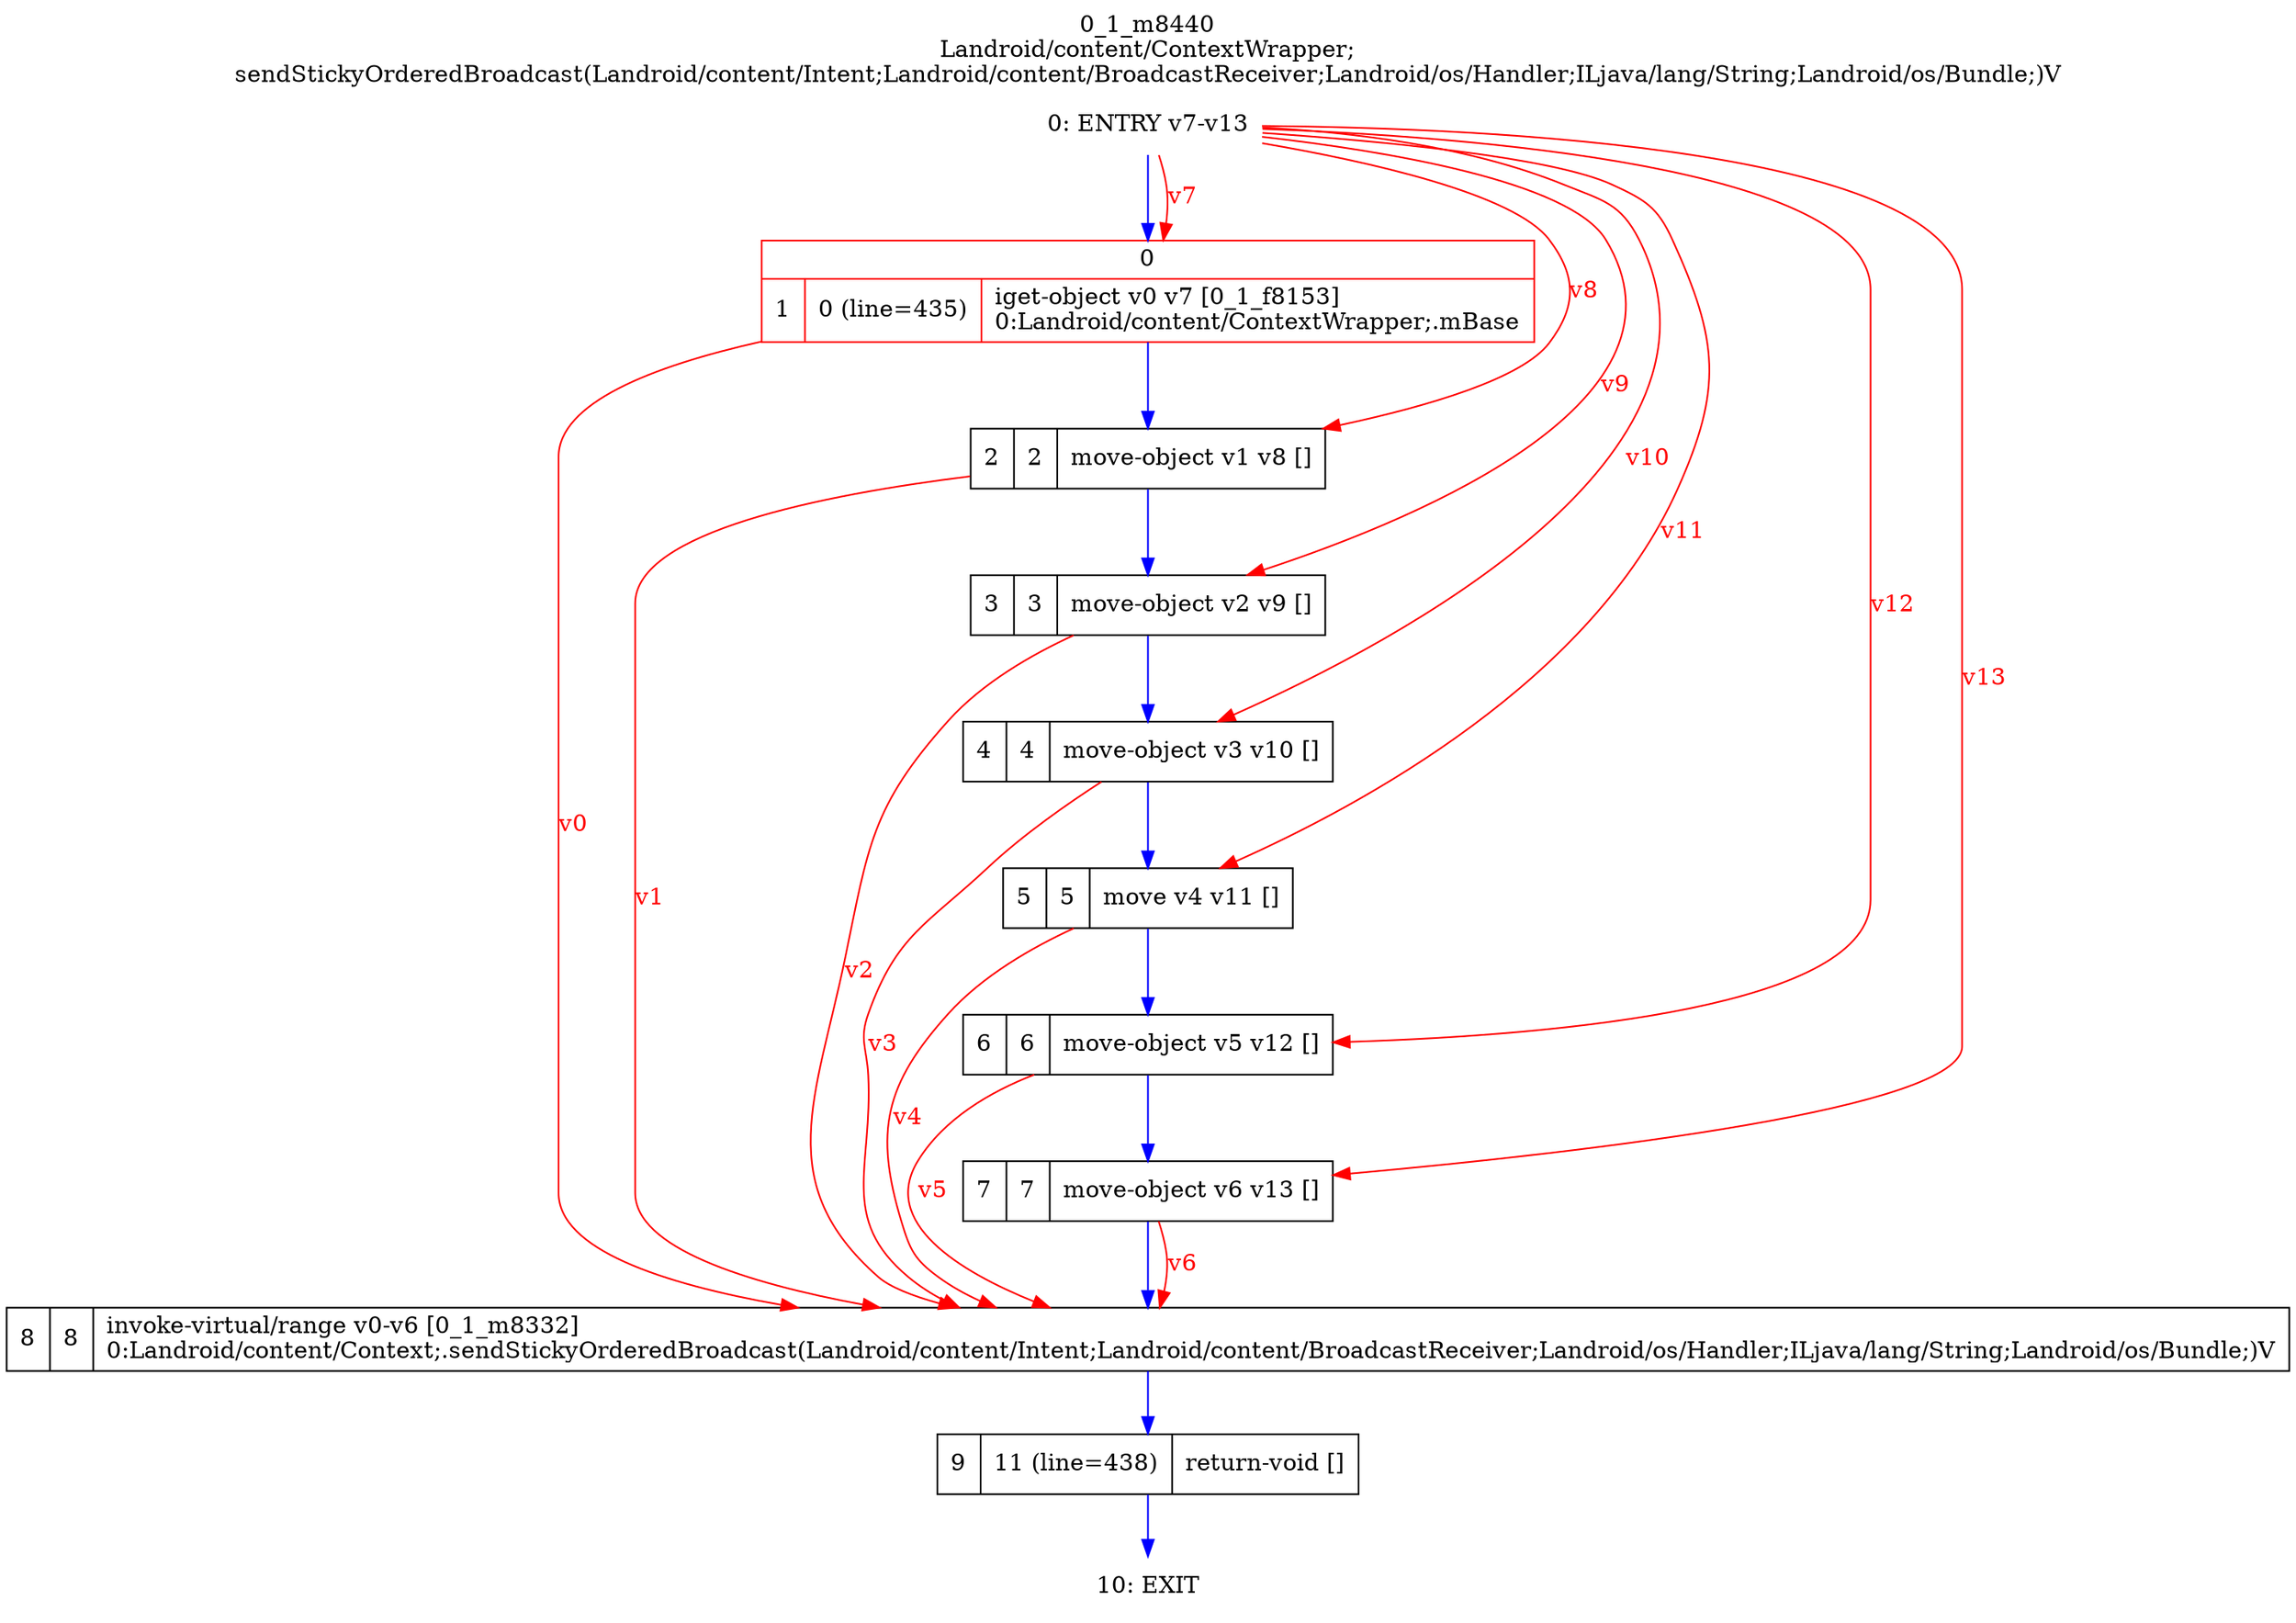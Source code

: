 digraph G {
rankdir=UD;
labelloc=t;
label="0_1_m8440\nLandroid/content/ContextWrapper;
sendStickyOrderedBroadcast(Landroid/content/Intent;Landroid/content/BroadcastReceiver;Landroid/os/Handler;ILjava/lang/String;Landroid/os/Bundle;)V";
0[label="0: ENTRY v7-v13",shape=plaintext];
1[label="{0|{1|0 (line=435)|iget-object v0 v7 [0_1_f8153]\l0:Landroid/content/ContextWrapper;.mBase\l}}",shape=record, color=red];
2[label="2|2|move-object v1 v8 []\l",shape=record];
3[label="3|3|move-object v2 v9 []\l",shape=record];
4[label="4|4|move-object v3 v10 []\l",shape=record];
5[label="5|5|move v4 v11 []\l",shape=record];
6[label="6|6|move-object v5 v12 []\l",shape=record];
7[label="7|7|move-object v6 v13 []\l",shape=record];
8[label="8|8|invoke-virtual/range v0-v6 [0_1_m8332]\l0:Landroid/content/Context;.sendStickyOrderedBroadcast(Landroid/content/Intent;Landroid/content/BroadcastReceiver;Landroid/os/Handler;ILjava/lang/String;Landroid/os/Bundle;)V\l",shape=record,URL="0_1_m8332.dot"];
9[label="9|11 (line=438)|return-void []\l",shape=record];
10[label="10: EXIT",shape=plaintext];
0->1 [color=blue, fontcolor=blue,weight=100, taillabel=""];
1->2 [color=blue, fontcolor=blue,weight=100, taillabel=""];
2->3 [color=blue, fontcolor=blue,weight=100, taillabel=""];
3->4 [color=blue, fontcolor=blue,weight=100, taillabel=""];
4->5 [color=blue, fontcolor=blue,weight=100, taillabel=""];
5->6 [color=blue, fontcolor=blue,weight=100, taillabel=""];
6->7 [color=blue, fontcolor=blue,weight=100, taillabel=""];
7->8 [color=blue, fontcolor=blue,weight=100, taillabel=""];
8->9 [color=blue, fontcolor=blue,weight=100, taillabel=""];
9->10 [color=blue, fontcolor=blue,weight=100, taillabel=""];
0->1 [color=red, fontcolor=red, label="v7"];
0->2 [color=red, fontcolor=red, label="v8"];
0->3 [color=red, fontcolor=red, label="v9"];
0->4 [color=red, fontcolor=red, label="v10"];
0->5 [color=red, fontcolor=red, label="v11"];
0->6 [color=red, fontcolor=red, label="v12"];
0->7 [color=red, fontcolor=red, label="v13"];
1->8 [color=red, fontcolor=red, label="v0"];
2->8 [color=red, fontcolor=red, label="v1"];
3->8 [color=red, fontcolor=red, label="v2"];
4->8 [color=red, fontcolor=red, label="v3"];
5->8 [color=red, fontcolor=red, label="v4"];
6->8 [color=red, fontcolor=red, label="v5"];
7->8 [color=red, fontcolor=red, label="v6"];
}
